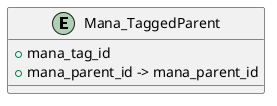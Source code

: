 
@startuml

entity "Mana_TaggedParent" {
    + mana_tag_id
    + mana_parent_id -> mana_parent_id
}

@enduml
